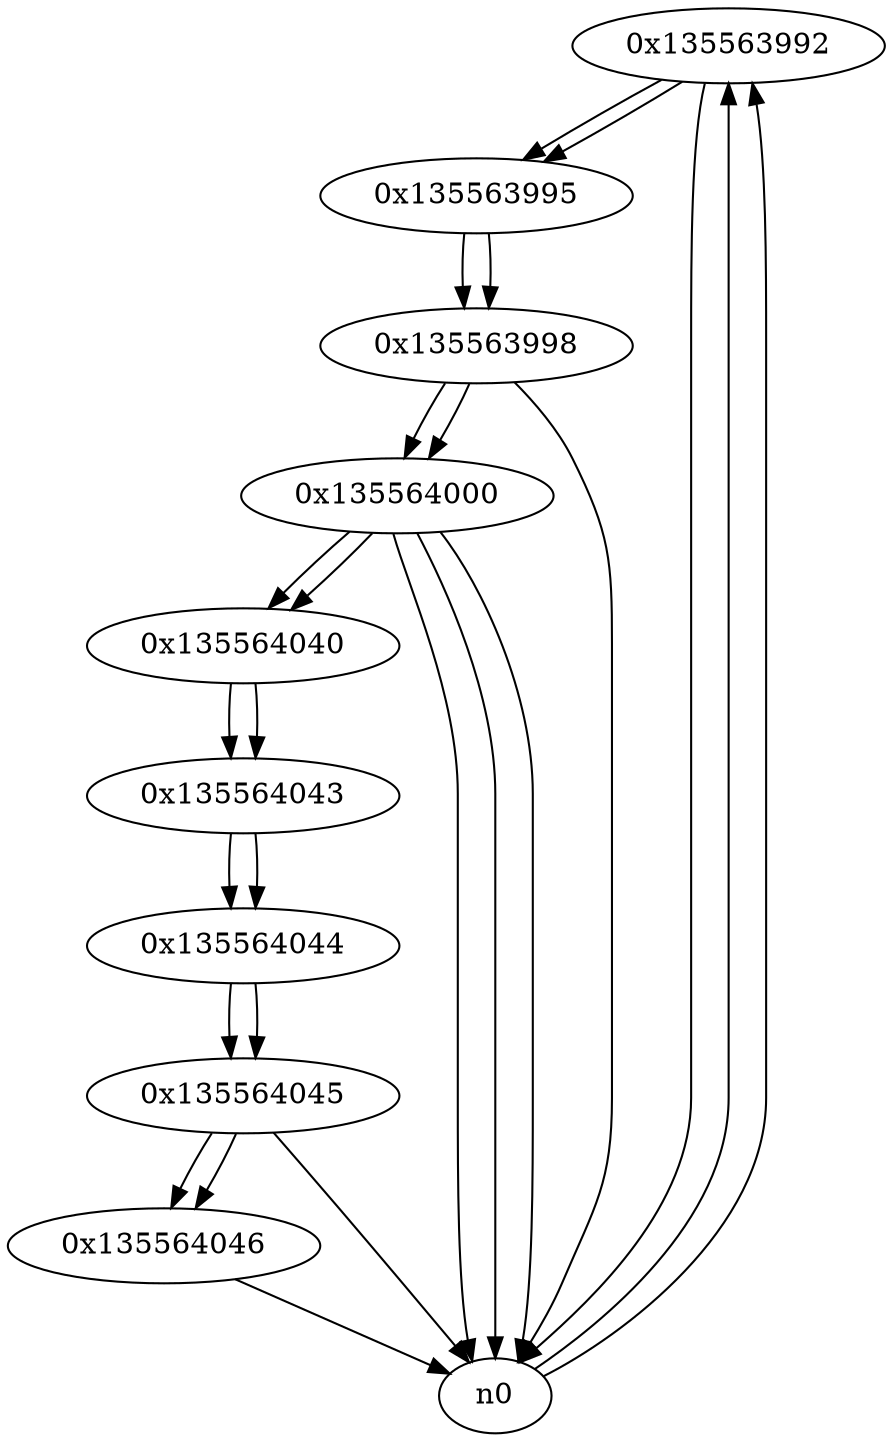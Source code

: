 digraph G{
/* nodes */
  n1 [label="0x135563992"]
  n2 [label="0x135563995"]
  n3 [label="0x135563998"]
  n4 [label="0x135564000"]
  n5 [label="0x135564040"]
  n6 [label="0x135564043"]
  n7 [label="0x135564044"]
  n8 [label="0x135564045"]
  n9 [label="0x135564046"]
/* edges */
n1 -> n2;
n1 -> n0;
n0 -> n1;
n0 -> n1;
n2 -> n3;
n1 -> n2;
n3 -> n4;
n3 -> n0;
n2 -> n3;
n4 -> n5;
n4 -> n0;
n4 -> n0;
n4 -> n0;
n3 -> n4;
n5 -> n6;
n4 -> n5;
n6 -> n7;
n5 -> n6;
n7 -> n8;
n6 -> n7;
n8 -> n9;
n8 -> n0;
n7 -> n8;
n9 -> n0;
n8 -> n9;
}
